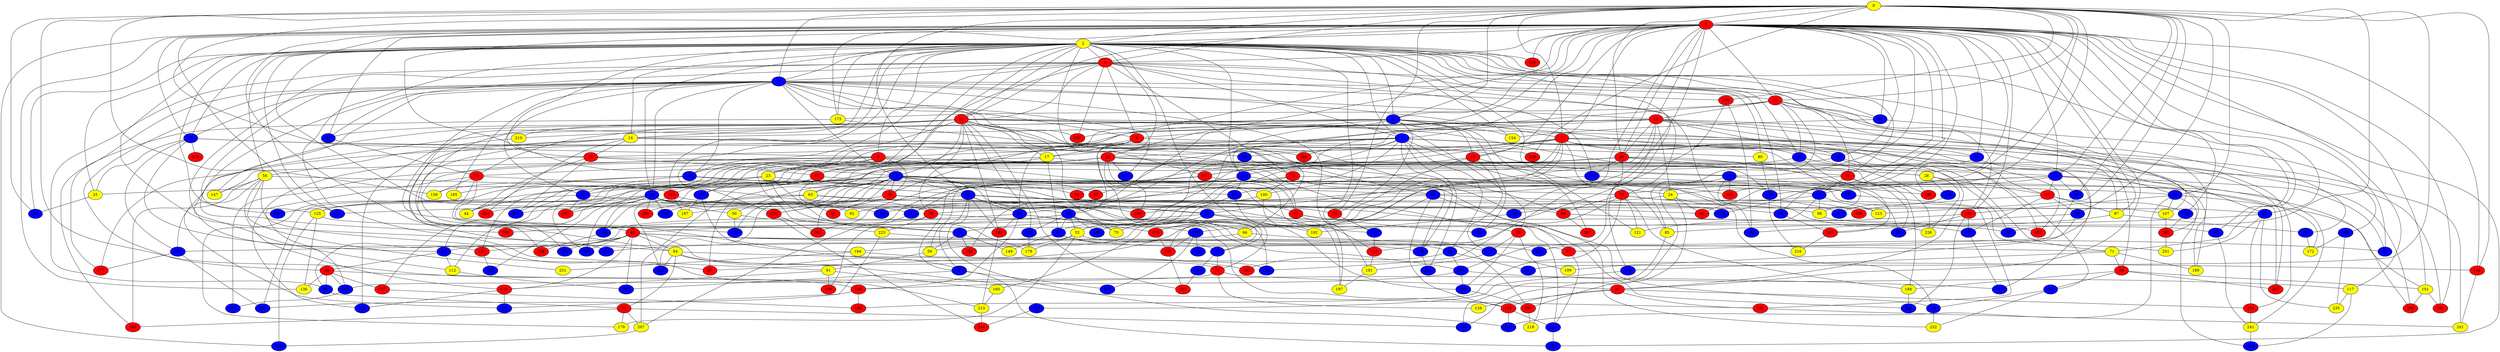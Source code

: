 graph {
0 [style = filled fillcolor = yellow];
1 [style = filled fillcolor = red];
2 [style = filled fillcolor = yellow];
3 [style = filled fillcolor = blue];
4 [style = filled fillcolor = red];
5 [style = filled fillcolor = blue];
6 [style = filled fillcolor = blue];
7 [style = filled fillcolor = red];
8 [style = filled fillcolor = red];
9 [style = filled fillcolor = red];
10 [style = filled fillcolor = red];
11 [style = filled fillcolor = red];
12 [style = filled fillcolor = red];
13 [style = filled fillcolor = blue];
14 [style = filled fillcolor = yellow];
15 [style = filled fillcolor = blue];
16 [style = filled fillcolor = red];
17 [style = filled fillcolor = yellow];
18 [style = filled fillcolor = red];
19 [style = filled fillcolor = blue];
20 [style = filled fillcolor = blue];
21 [style = filled fillcolor = blue];
22 [style = filled fillcolor = red];
23 [style = filled fillcolor = yellow];
24 [style = filled fillcolor = yellow];
25 [style = filled fillcolor = yellow];
26 [style = filled fillcolor = red];
27 [style = filled fillcolor = blue];
28 [style = filled fillcolor = yellow];
29 [style = filled fillcolor = blue];
30 [style = filled fillcolor = blue];
31 [style = filled fillcolor = blue];
32 [style = filled fillcolor = blue];
33 [style = filled fillcolor = blue];
34 [style = filled fillcolor = red];
35 [style = filled fillcolor = blue];
36 [style = filled fillcolor = blue];
37 [style = filled fillcolor = red];
38 [style = filled fillcolor = blue];
39 [style = filled fillcolor = red];
40 [style = filled fillcolor = red];
41 [style = filled fillcolor = blue];
42 [style = filled fillcolor = red];
43 [style = filled fillcolor = red];
44 [style = filled fillcolor = yellow];
45 [style = filled fillcolor = blue];
46 [style = filled fillcolor = blue];
47 [style = filled fillcolor = blue];
48 [style = filled fillcolor = red];
49 [style = filled fillcolor = blue];
50 [style = filled fillcolor = yellow];
51 [style = filled fillcolor = red];
52 [style = filled fillcolor = yellow];
53 [style = filled fillcolor = blue];
54 [style = filled fillcolor = blue];
55 [style = filled fillcolor = blue];
56 [style = filled fillcolor = yellow];
57 [style = filled fillcolor = red];
58 [style = filled fillcolor = blue];
59 [style = filled fillcolor = yellow];
60 [style = filled fillcolor = blue];
61 [style = filled fillcolor = blue];
62 [style = filled fillcolor = red];
63 [style = filled fillcolor = yellow];
64 [style = filled fillcolor = blue];
65 [style = filled fillcolor = red];
66 [style = filled fillcolor = yellow];
67 [style = filled fillcolor = red];
68 [style = filled fillcolor = blue];
69 [style = filled fillcolor = red];
70 [style = filled fillcolor = yellow];
71 [style = filled fillcolor = yellow];
72 [style = filled fillcolor = red];
73 [style = filled fillcolor = red];
74 [style = filled fillcolor = red];
75 [style = filled fillcolor = red];
76 [style = filled fillcolor = red];
77 [style = filled fillcolor = blue];
78 [style = filled fillcolor = blue];
79 [style = filled fillcolor = red];
80 [style = filled fillcolor = yellow];
81 [style = filled fillcolor = red];
82 [style = filled fillcolor = blue];
83 [style = filled fillcolor = blue];
84 [style = filled fillcolor = yellow];
85 [style = filled fillcolor = yellow];
86 [style = filled fillcolor = blue];
87 [style = filled fillcolor = red];
88 [style = filled fillcolor = red];
89 [style = filled fillcolor = red];
90 [style = filled fillcolor = blue];
91 [style = filled fillcolor = yellow];
92 [style = filled fillcolor = yellow];
93 [style = filled fillcolor = red];
94 [style = filled fillcolor = blue];
95 [style = filled fillcolor = blue];
96 [style = filled fillcolor = blue];
97 [style = filled fillcolor = yellow];
98 [style = filled fillcolor = yellow];
99 [style = filled fillcolor = red];
100 [style = filled fillcolor = yellow];
101 [style = filled fillcolor = yellow];
102 [style = filled fillcolor = red];
103 [style = filled fillcolor = blue];
104 [style = filled fillcolor = blue];
105 [style = filled fillcolor = red];
106 [style = filled fillcolor = blue];
107 [style = filled fillcolor = yellow];
108 [style = filled fillcolor = blue];
109 [style = filled fillcolor = blue];
110 [style = filled fillcolor = blue];
111 [style = filled fillcolor = red];
112 [style = filled fillcolor = yellow];
113 [style = filled fillcolor = red];
114 [style = filled fillcolor = blue];
115 [style = filled fillcolor = red];
116 [style = filled fillcolor = red];
117 [style = filled fillcolor = yellow];
118 [style = filled fillcolor = blue];
119 [style = filled fillcolor = red];
120 [style = filled fillcolor = blue];
121 [style = filled fillcolor = yellow];
122 [style = filled fillcolor = blue];
123 [style = filled fillcolor = yellow];
124 [style = filled fillcolor = red];
125 [style = filled fillcolor = yellow];
126 [style = filled fillcolor = red];
127 [style = filled fillcolor = blue];
128 [style = filled fillcolor = yellow];
129 [style = filled fillcolor = blue];
130 [style = filled fillcolor = blue];
131 [style = filled fillcolor = red];
132 [style = filled fillcolor = red];
133 [style = filled fillcolor = blue];
134 [style = filled fillcolor = red];
135 [style = filled fillcolor = blue];
136 [style = filled fillcolor = yellow];
137 [style = filled fillcolor = red];
138 [style = filled fillcolor = red];
139 [style = filled fillcolor = blue];
140 [style = filled fillcolor = blue];
141 [style = filled fillcolor = blue];
142 [style = filled fillcolor = red];
143 [style = filled fillcolor = blue];
144 [style = filled fillcolor = blue];
145 [style = filled fillcolor = blue];
146 [style = filled fillcolor = red];
147 [style = filled fillcolor = yellow];
148 [style = filled fillcolor = blue];
149 [style = filled fillcolor = yellow];
150 [style = filled fillcolor = red];
151 [style = filled fillcolor = blue];
152 [style = filled fillcolor = red];
153 [style = filled fillcolor = blue];
154 [style = filled fillcolor = yellow];
155 [style = filled fillcolor = blue];
156 [style = filled fillcolor = red];
157 [style = filled fillcolor = red];
158 [style = filled fillcolor = yellow];
159 [style = filled fillcolor = blue];
160 [style = filled fillcolor = yellow];
161 [style = filled fillcolor = red];
162 [style = filled fillcolor = blue];
163 [style = filled fillcolor = blue];
164 [style = filled fillcolor = yellow];
165 [style = filled fillcolor = blue];
166 [style = filled fillcolor = blue];
167 [style = filled fillcolor = yellow];
168 [style = filled fillcolor = blue];
169 [style = filled fillcolor = blue];
170 [style = filled fillcolor = red];
171 [style = filled fillcolor = blue];
172 [style = filled fillcolor = yellow];
173 [style = filled fillcolor = yellow];
174 [style = filled fillcolor = blue];
175 [style = filled fillcolor = blue];
176 [style = filled fillcolor = red];
177 [style = filled fillcolor = red];
178 [style = filled fillcolor = yellow];
179 [style = filled fillcolor = yellow];
180 [style = filled fillcolor = blue];
181 [style = filled fillcolor = red];
182 [style = filled fillcolor = red];
183 [style = filled fillcolor = blue];
184 [style = filled fillcolor = blue];
185 [style = filled fillcolor = yellow];
186 [style = filled fillcolor = red];
187 [style = filled fillcolor = red];
188 [style = filled fillcolor = yellow];
189 [style = filled fillcolor = yellow];
190 [style = filled fillcolor = red];
191 [style = filled fillcolor = yellow];
192 [style = filled fillcolor = yellow];
193 [style = filled fillcolor = red];
194 [style = filled fillcolor = red];
195 [style = filled fillcolor = blue];
196 [style = filled fillcolor = red];
197 [style = filled fillcolor = yellow];
198 [style = filled fillcolor = blue];
199 [style = filled fillcolor = yellow];
200 [style = filled fillcolor = red];
201 [style = filled fillcolor = yellow];
202 [style = filled fillcolor = red];
203 [style = filled fillcolor = red];
204 [style = filled fillcolor = red];
205 [style = filled fillcolor = red];
206 [style = filled fillcolor = red];
207 [style = filled fillcolor = yellow];
208 [style = filled fillcolor = blue];
209 [style = filled fillcolor = red];
210 [style = filled fillcolor = yellow];
211 [style = filled fillcolor = blue];
212 [style = filled fillcolor = blue];
213 [style = filled fillcolor = yellow];
214 [style = filled fillcolor = blue];
215 [style = filled fillcolor = blue];
216 [style = filled fillcolor = yellow];
217 [style = filled fillcolor = blue];
218 [style = filled fillcolor = yellow];
219 [style = filled fillcolor = blue];
220 [style = filled fillcolor = blue];
221 [style = filled fillcolor = blue];
222 [style = filled fillcolor = blue];
223 [style = filled fillcolor = yellow];
224 [style = filled fillcolor = red];
225 [style = filled fillcolor = blue];
226 [style = filled fillcolor = yellow];
227 [style = filled fillcolor = blue];
228 [style = filled fillcolor = red];
229 [style = filled fillcolor = red];
230 [style = filled fillcolor = blue];
231 [style = filled fillcolor = yellow];
232 [style = filled fillcolor = yellow];
233 [style = filled fillcolor = red];
234 [style = filled fillcolor = red];
235 [style = filled fillcolor = yellow];
236 [style = filled fillcolor = blue];
237 [style = filled fillcolor = red];
238 [style = filled fillcolor = blue];
239 [style = filled fillcolor = blue];
240 [style = filled fillcolor = blue];
241 [style = filled fillcolor = yellow];
242 [style = filled fillcolor = blue];
243 [style = filled fillcolor = red];
244 [style = filled fillcolor = blue];
245 [style = filled fillcolor = red];
246 [style = filled fillcolor = blue];
247 [style = filled fillcolor = blue];
248 [style = filled fillcolor = blue];
249 [style = filled fillcolor = blue];
250 [style = filled fillcolor = blue];
251 [style = filled fillcolor = yellow];
0 -- 4;
0 -- 3;
0 -- 2;
0 -- 1;
0 -- 5;
0 -- 7;
0 -- 8;
0 -- 10;
0 -- 13;
0 -- 24;
0 -- 26;
0 -- 30;
0 -- 33;
0 -- 60;
0 -- 68;
0 -- 74;
0 -- 90;
0 -- 123;
0 -- 126;
0 -- 134;
0 -- 141;
0 -- 158;
0 -- 204;
0 -- 212;
0 -- 215;
0 -- 229;
1 -- 2;
1 -- 3;
1 -- 4;
1 -- 6;
1 -- 7;
1 -- 10;
1 -- 11;
1 -- 12;
1 -- 13;
1 -- 15;
1 -- 18;
1 -- 22;
1 -- 26;
1 -- 28;
1 -- 32;
1 -- 35;
1 -- 39;
1 -- 41;
1 -- 42;
1 -- 47;
1 -- 49;
1 -- 54;
1 -- 55;
1 -- 64;
1 -- 65;
1 -- 71;
1 -- 83;
1 -- 84;
1 -- 93;
1 -- 95;
1 -- 97;
1 -- 101;
1 -- 105;
1 -- 117;
1 -- 129;
1 -- 134;
1 -- 136;
1 -- 145;
1 -- 146;
1 -- 156;
1 -- 173;
1 -- 183;
1 -- 184;
1 -- 209;
1 -- 220;
1 -- 221;
2 -- 3;
2 -- 4;
2 -- 5;
2 -- 6;
2 -- 8;
2 -- 11;
2 -- 14;
2 -- 15;
2 -- 16;
2 -- 20;
2 -- 21;
2 -- 23;
2 -- 25;
2 -- 32;
2 -- 33;
2 -- 36;
2 -- 51;
2 -- 56;
2 -- 64;
2 -- 79;
2 -- 80;
2 -- 81;
2 -- 84;
2 -- 91;
2 -- 95;
2 -- 104;
2 -- 105;
2 -- 114;
2 -- 116;
2 -- 119;
2 -- 121;
2 -- 127;
2 -- 154;
2 -- 155;
2 -- 165;
2 -- 173;
2 -- 189;
2 -- 209;
2 -- 221;
2 -- 240;
3 -- 9;
3 -- 18;
3 -- 23;
3 -- 44;
3 -- 74;
3 -- 87;
3 -- 97;
3 -- 154;
3 -- 187;
3 -- 210;
3 -- 211;
3 -- 225;
3 -- 233;
4 -- 5;
4 -- 6;
4 -- 9;
4 -- 11;
4 -- 29;
4 -- 47;
4 -- 58;
4 -- 72;
4 -- 73;
4 -- 86;
4 -- 103;
4 -- 107;
4 -- 131;
4 -- 150;
4 -- 204;
5 -- 7;
5 -- 9;
5 -- 10;
5 -- 12;
5 -- 15;
5 -- 19;
5 -- 20;
5 -- 29;
5 -- 31;
5 -- 48;
5 -- 70;
5 -- 118;
5 -- 125;
5 -- 147;
5 -- 150;
5 -- 151;
5 -- 161;
5 -- 177;
5 -- 185;
5 -- 191;
5 -- 248;
6 -- 8;
6 -- 16;
6 -- 17;
6 -- 35;
6 -- 38;
6 -- 41;
6 -- 50;
6 -- 61;
6 -- 68;
6 -- 82;
6 -- 96;
6 -- 98;
6 -- 139;
6 -- 177;
6 -- 206;
6 -- 242;
7 -- 18;
7 -- 22;
7 -- 36;
7 -- 37;
7 -- 45;
7 -- 49;
7 -- 53;
7 -- 57;
7 -- 71;
7 -- 85;
7 -- 100;
7 -- 152;
7 -- 170;
7 -- 186;
7 -- 201;
7 -- 203;
8 -- 13;
8 -- 39;
8 -- 40;
8 -- 62;
8 -- 75;
8 -- 100;
8 -- 119;
8 -- 137;
8 -- 146;
8 -- 147;
9 -- 17;
9 -- 23;
9 -- 53;
9 -- 78;
9 -- 80;
10 -- 12;
10 -- 36;
10 -- 51;
10 -- 52;
10 -- 64;
10 -- 85;
10 -- 89;
10 -- 159;
10 -- 173;
11 -- 14;
11 -- 17;
11 -- 19;
11 -- 29;
11 -- 40;
11 -- 47;
11 -- 55;
11 -- 66;
11 -- 69;
11 -- 75;
11 -- 76;
11 -- 112;
11 -- 130;
11 -- 133;
11 -- 139;
11 -- 181;
11 -- 205;
11 -- 210;
11 -- 237;
12 -- 14;
12 -- 21;
12 -- 24;
12 -- 26;
12 -- 27;
12 -- 34;
12 -- 35;
12 -- 41;
12 -- 124;
12 -- 150;
12 -- 152;
12 -- 163;
12 -- 198;
12 -- 245;
13 -- 37;
13 -- 73;
13 -- 77;
13 -- 83;
13 -- 90;
13 -- 130;
13 -- 237;
13 -- 241;
14 -- 16;
14 -- 54;
14 -- 56;
14 -- 88;
14 -- 144;
14 -- 224;
14 -- 228;
14 -- 229;
15 -- 25;
15 -- 45;
15 -- 46;
15 -- 108;
15 -- 176;
15 -- 184;
16 -- 19;
16 -- 28;
16 -- 44;
16 -- 163;
16 -- 214;
17 -- 54;
17 -- 61;
17 -- 65;
17 -- 247;
18 -- 21;
18 -- 156;
18 -- 160;
18 -- 174;
19 -- 20;
19 -- 25;
19 -- 27;
19 -- 30;
19 -- 31;
19 -- 34;
19 -- 39;
19 -- 43;
19 -- 55;
19 -- 57;
19 -- 63;
19 -- 78;
19 -- 114;
19 -- 116;
19 -- 118;
19 -- 135;
19 -- 167;
19 -- 172;
19 -- 202;
19 -- 203;
19 -- 222;
19 -- 243;
20 -- 27;
20 -- 49;
20 -- 50;
20 -- 88;
20 -- 92;
20 -- 125;
20 -- 148;
20 -- 157;
20 -- 166;
20 -- 194;
20 -- 208;
20 -- 240;
20 -- 249;
21 -- 24;
21 -- 38;
21 -- 52;
21 -- 59;
21 -- 62;
21 -- 77;
21 -- 202;
21 -- 207;
22 -- 28;
22 -- 43;
22 -- 65;
22 -- 67;
22 -- 69;
22 -- 115;
22 -- 131;
22 -- 151;
22 -- 153;
22 -- 157;
22 -- 207;
22 -- 212;
22 -- 243;
22 -- 249;
23 -- 38;
23 -- 46;
23 -- 58;
23 -- 158;
23 -- 178;
24 -- 42;
24 -- 76;
24 -- 106;
24 -- 200;
25 -- 33;
26 -- 51;
26 -- 63;
26 -- 81;
26 -- 103;
26 -- 195;
26 -- 219;
26 -- 226;
26 -- 230;
27 -- 58;
27 -- 59;
27 -- 109;
27 -- 192;
27 -- 226;
28 -- 37;
28 -- 110;
28 -- 226;
29 -- 30;
29 -- 31;
29 -- 73;
29 -- 107;
29 -- 179;
29 -- 185;
30 -- 32;
30 -- 53;
30 -- 62;
30 -- 87;
30 -- 120;
30 -- 122;
30 -- 163;
30 -- 181;
30 -- 215;
30 -- 221;
30 -- 224;
30 -- 250;
31 -- 42;
31 -- 44;
31 -- 157;
32 -- 40;
32 -- 52;
32 -- 61;
32 -- 66;
32 -- 70;
32 -- 86;
32 -- 133;
32 -- 180;
32 -- 200;
35 -- 81;
35 -- 93;
35 -- 94;
36 -- 112;
36 -- 113;
36 -- 196;
37 -- 60;
37 -- 97;
37 -- 106;
37 -- 129;
37 -- 138;
38 -- 70;
38 -- 192;
39 -- 43;
39 -- 74;
39 -- 116;
39 -- 198;
40 -- 46;
40 -- 71;
40 -- 79;
40 -- 82;
40 -- 84;
40 -- 131;
40 -- 132;
40 -- 144;
40 -- 162;
40 -- 174;
40 -- 249;
41 -- 189;
41 -- 196;
45 -- 72;
46 -- 48;
46 -- 67;
46 -- 112;
47 -- 75;
48 -- 86;
48 -- 136;
48 -- 137;
48 -- 143;
48 -- 153;
49 -- 85;
49 -- 124;
49 -- 235;
49 -- 251;
50 -- 118;
50 -- 169;
51 -- 77;
51 -- 92;
51 -- 188;
51 -- 230;
52 -- 87;
52 -- 164;
52 -- 178;
52 -- 179;
53 -- 104;
53 -- 126;
53 -- 148;
53 -- 170;
53 -- 181;
54 -- 123;
54 -- 156;
54 -- 175;
54 -- 196;
55 -- 67;
55 -- 95;
55 -- 96;
55 -- 111;
55 -- 145;
56 -- 108;
56 -- 119;
56 -- 132;
56 -- 147;
56 -- 190;
56 -- 213;
56 -- 231;
58 -- 59;
58 -- 149;
58 -- 233;
59 -- 91;
60 -- 199;
60 -- 248;
61 -- 78;
61 -- 108;
61 -- 139;
61 -- 149;
62 -- 197;
62 -- 211;
62 -- 236;
63 -- 66;
63 -- 98;
63 -- 166;
63 -- 194;
64 -- 140;
64 -- 154;
65 -- 68;
65 -- 127;
65 -- 222;
66 -- 83;
66 -- 155;
68 -- 101;
68 -- 105;
68 -- 107;
68 -- 244;
68 -- 250;
69 -- 109;
69 -- 174;
69 -- 218;
71 -- 89;
71 -- 189;
71 -- 195;
72 -- 100;
72 -- 145;
72 -- 171;
72 -- 180;
72 -- 232;
73 -- 88;
73 -- 102;
73 -- 115;
73 -- 121;
73 -- 142;
73 -- 188;
73 -- 217;
74 -- 114;
75 -- 76;
75 -- 143;
75 -- 158;
75 -- 182;
75 -- 223;
76 -- 111;
76 -- 161;
76 -- 223;
77 -- 98;
77 -- 123;
77 -- 169;
77 -- 184;
78 -- 79;
78 -- 168;
79 -- 93;
79 -- 128;
79 -- 143;
80 -- 130;
81 -- 120;
81 -- 125;
81 -- 138;
82 -- 104;
82 -- 141;
82 -- 182;
84 -- 99;
84 -- 102;
84 -- 120;
84 -- 134;
84 -- 222;
85 -- 175;
86 -- 99;
87 -- 122;
88 -- 187;
88 -- 212;
89 -- 94;
89 -- 101;
89 -- 188;
89 -- 237;
90 -- 246;
91 -- 132;
91 -- 160;
91 -- 193;
93 -- 102;
93 -- 111;
93 -- 124;
93 -- 128;
94 -- 96;
94 -- 232;
95 -- 113;
96 -- 232;
97 -- 113;
97 -- 159;
98 -- 165;
99 -- 175;
99 -- 179;
99 -- 190;
99 -- 207;
100 -- 197;
100 -- 243;
101 -- 146;
101 -- 203;
102 -- 201;
103 -- 170;
103 -- 171;
104 -- 109;
104 -- 117;
104 -- 126;
105 -- 106;
105 -- 121;
105 -- 230;
105 -- 236;
106 -- 153;
107 -- 245;
108 -- 135;
108 -- 177;
109 -- 200;
110 -- 217;
111 -- 122;
111 -- 250;
112 -- 162;
113 -- 216;
114 -- 115;
115 -- 191;
116 -- 202;
116 -- 234;
117 -- 235;
117 -- 244;
119 -- 148;
119 -- 167;
119 -- 219;
120 -- 162;
120 -- 183;
120 -- 238;
122 -- 183;
124 -- 241;
125 -- 136;
125 -- 152;
125 -- 220;
126 -- 135;
126 -- 142;
127 -- 164;
127 -- 167;
129 -- 245;
130 -- 216;
131 -- 208;
132 -- 214;
132 -- 225;
133 -- 178;
134 -- 201;
137 -- 142;
139 -- 242;
140 -- 172;
140 -- 235;
143 -- 247;
145 -- 193;
148 -- 228;
159 -- 172;
160 -- 213;
164 -- 198;
164 -- 231;
165 -- 241;
168 -- 205;
169 -- 186;
169 -- 238;
169 -- 239;
170 -- 186;
171 -- 251;
173 -- 190;
173 -- 206;
174 -- 191;
174 -- 199;
181 -- 213;
184 -- 192;
186 -- 205;
188 -- 236;
191 -- 197;
195 -- 227;
200 -- 218;
204 -- 211;
204 -- 248;
207 -- 220;
210 -- 214;
213 -- 234;
223 -- 225;
223 -- 246;
227 -- 234;
241 -- 244;
245 -- 251;
}
